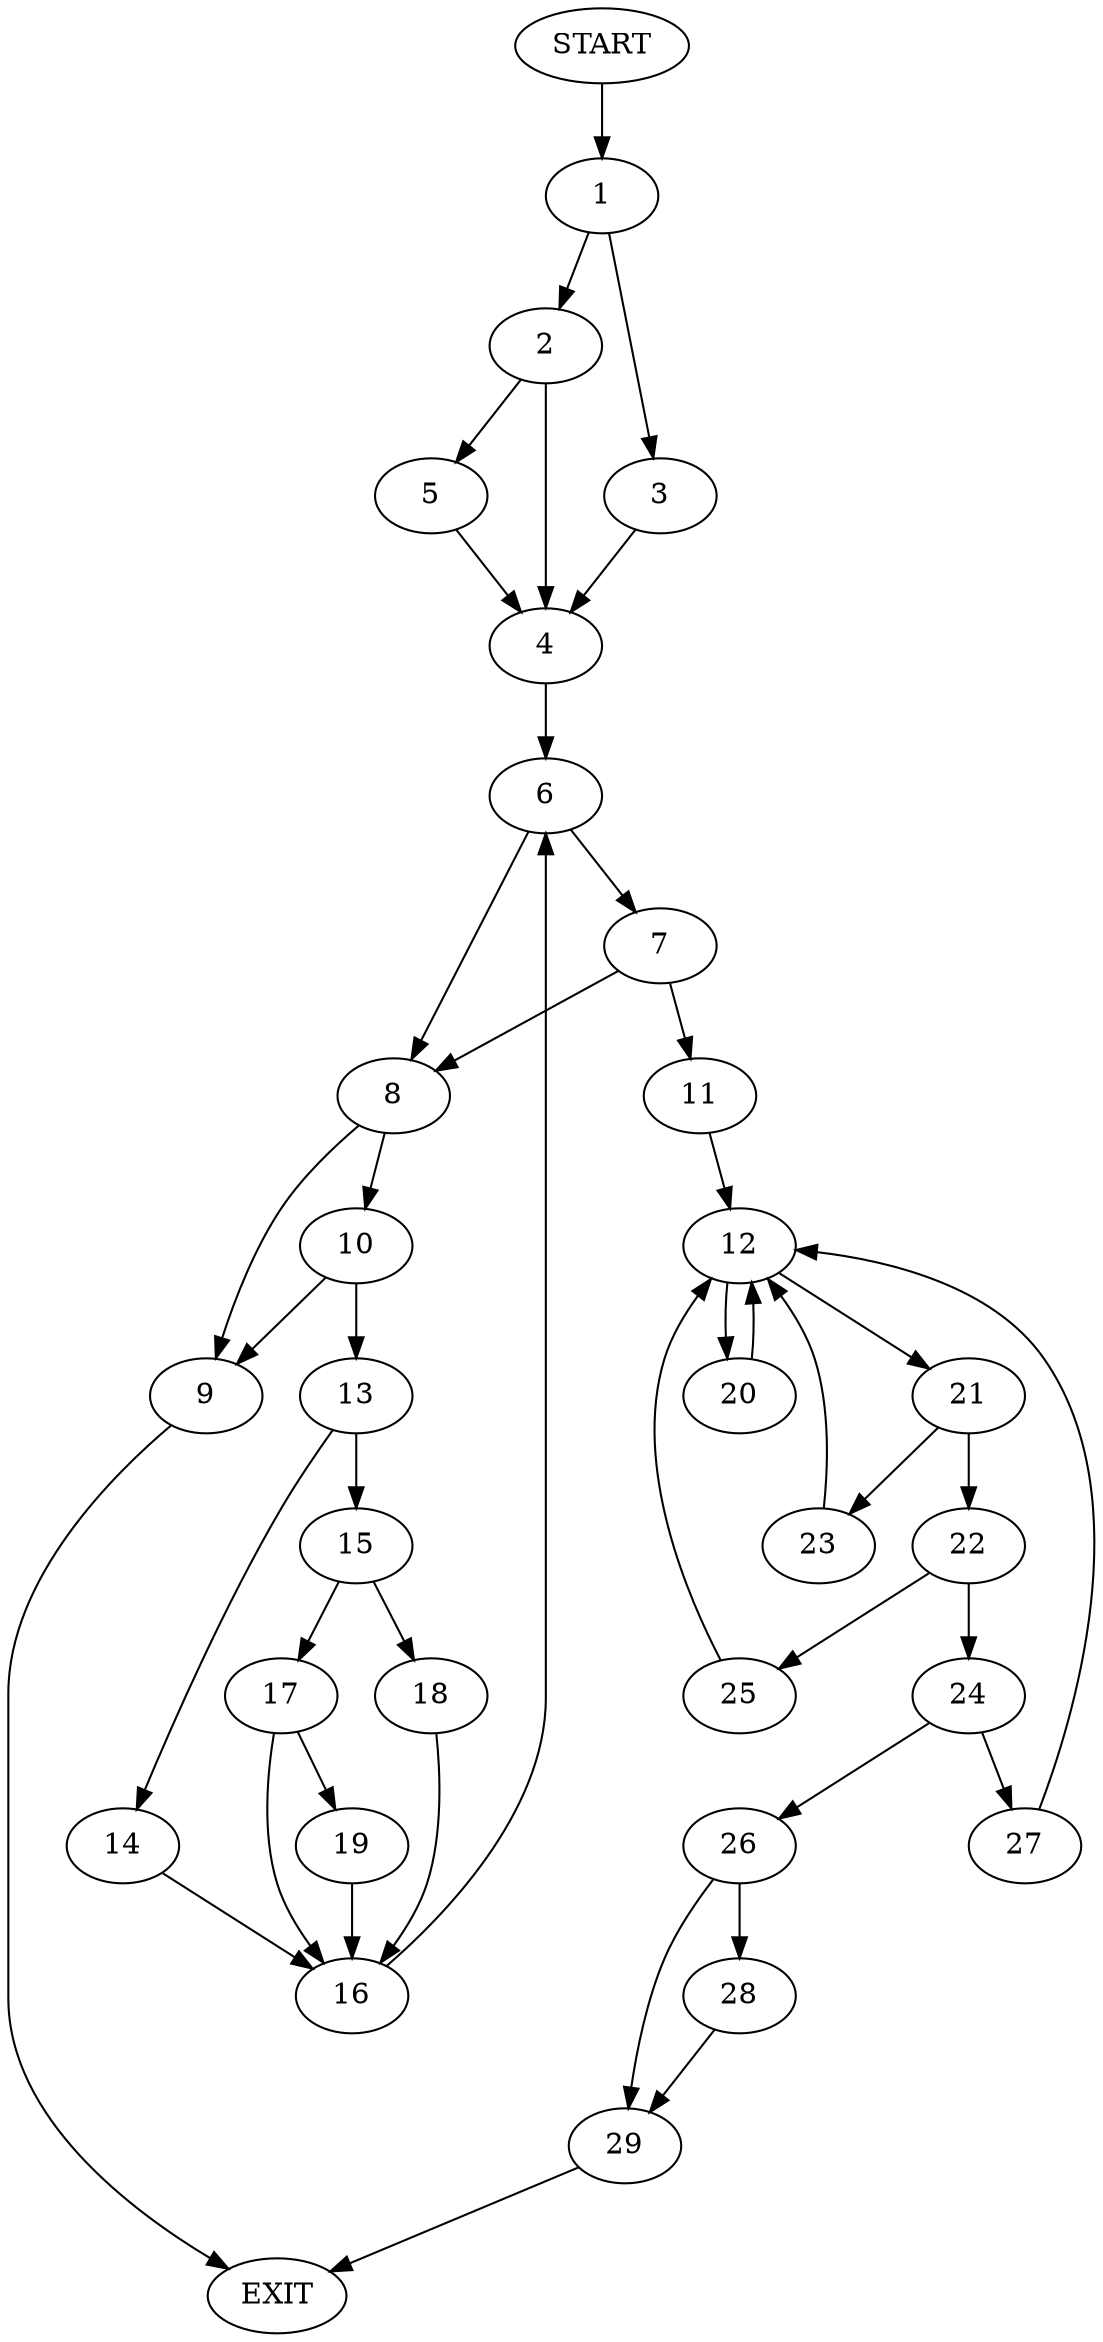 digraph {
0 [label="START"]
30 [label="EXIT"]
0 -> 1
1 -> 2
1 -> 3
3 -> 4
2 -> 5
2 -> 4
4 -> 6
5 -> 4
6 -> 7
6 -> 8
8 -> 9
8 -> 10
7 -> 11
7 -> 8
11 -> 12
10 -> 9
10 -> 13
9 -> 30
13 -> 14
13 -> 15
14 -> 16
15 -> 17
15 -> 18
16 -> 6
18 -> 16
17 -> 19
17 -> 16
19 -> 16
12 -> 20
12 -> 21
20 -> 12
21 -> 22
21 -> 23
23 -> 12
22 -> 24
22 -> 25
24 -> 26
24 -> 27
25 -> 12
27 -> 12
26 -> 28
26 -> 29
28 -> 29
29 -> 30
}
